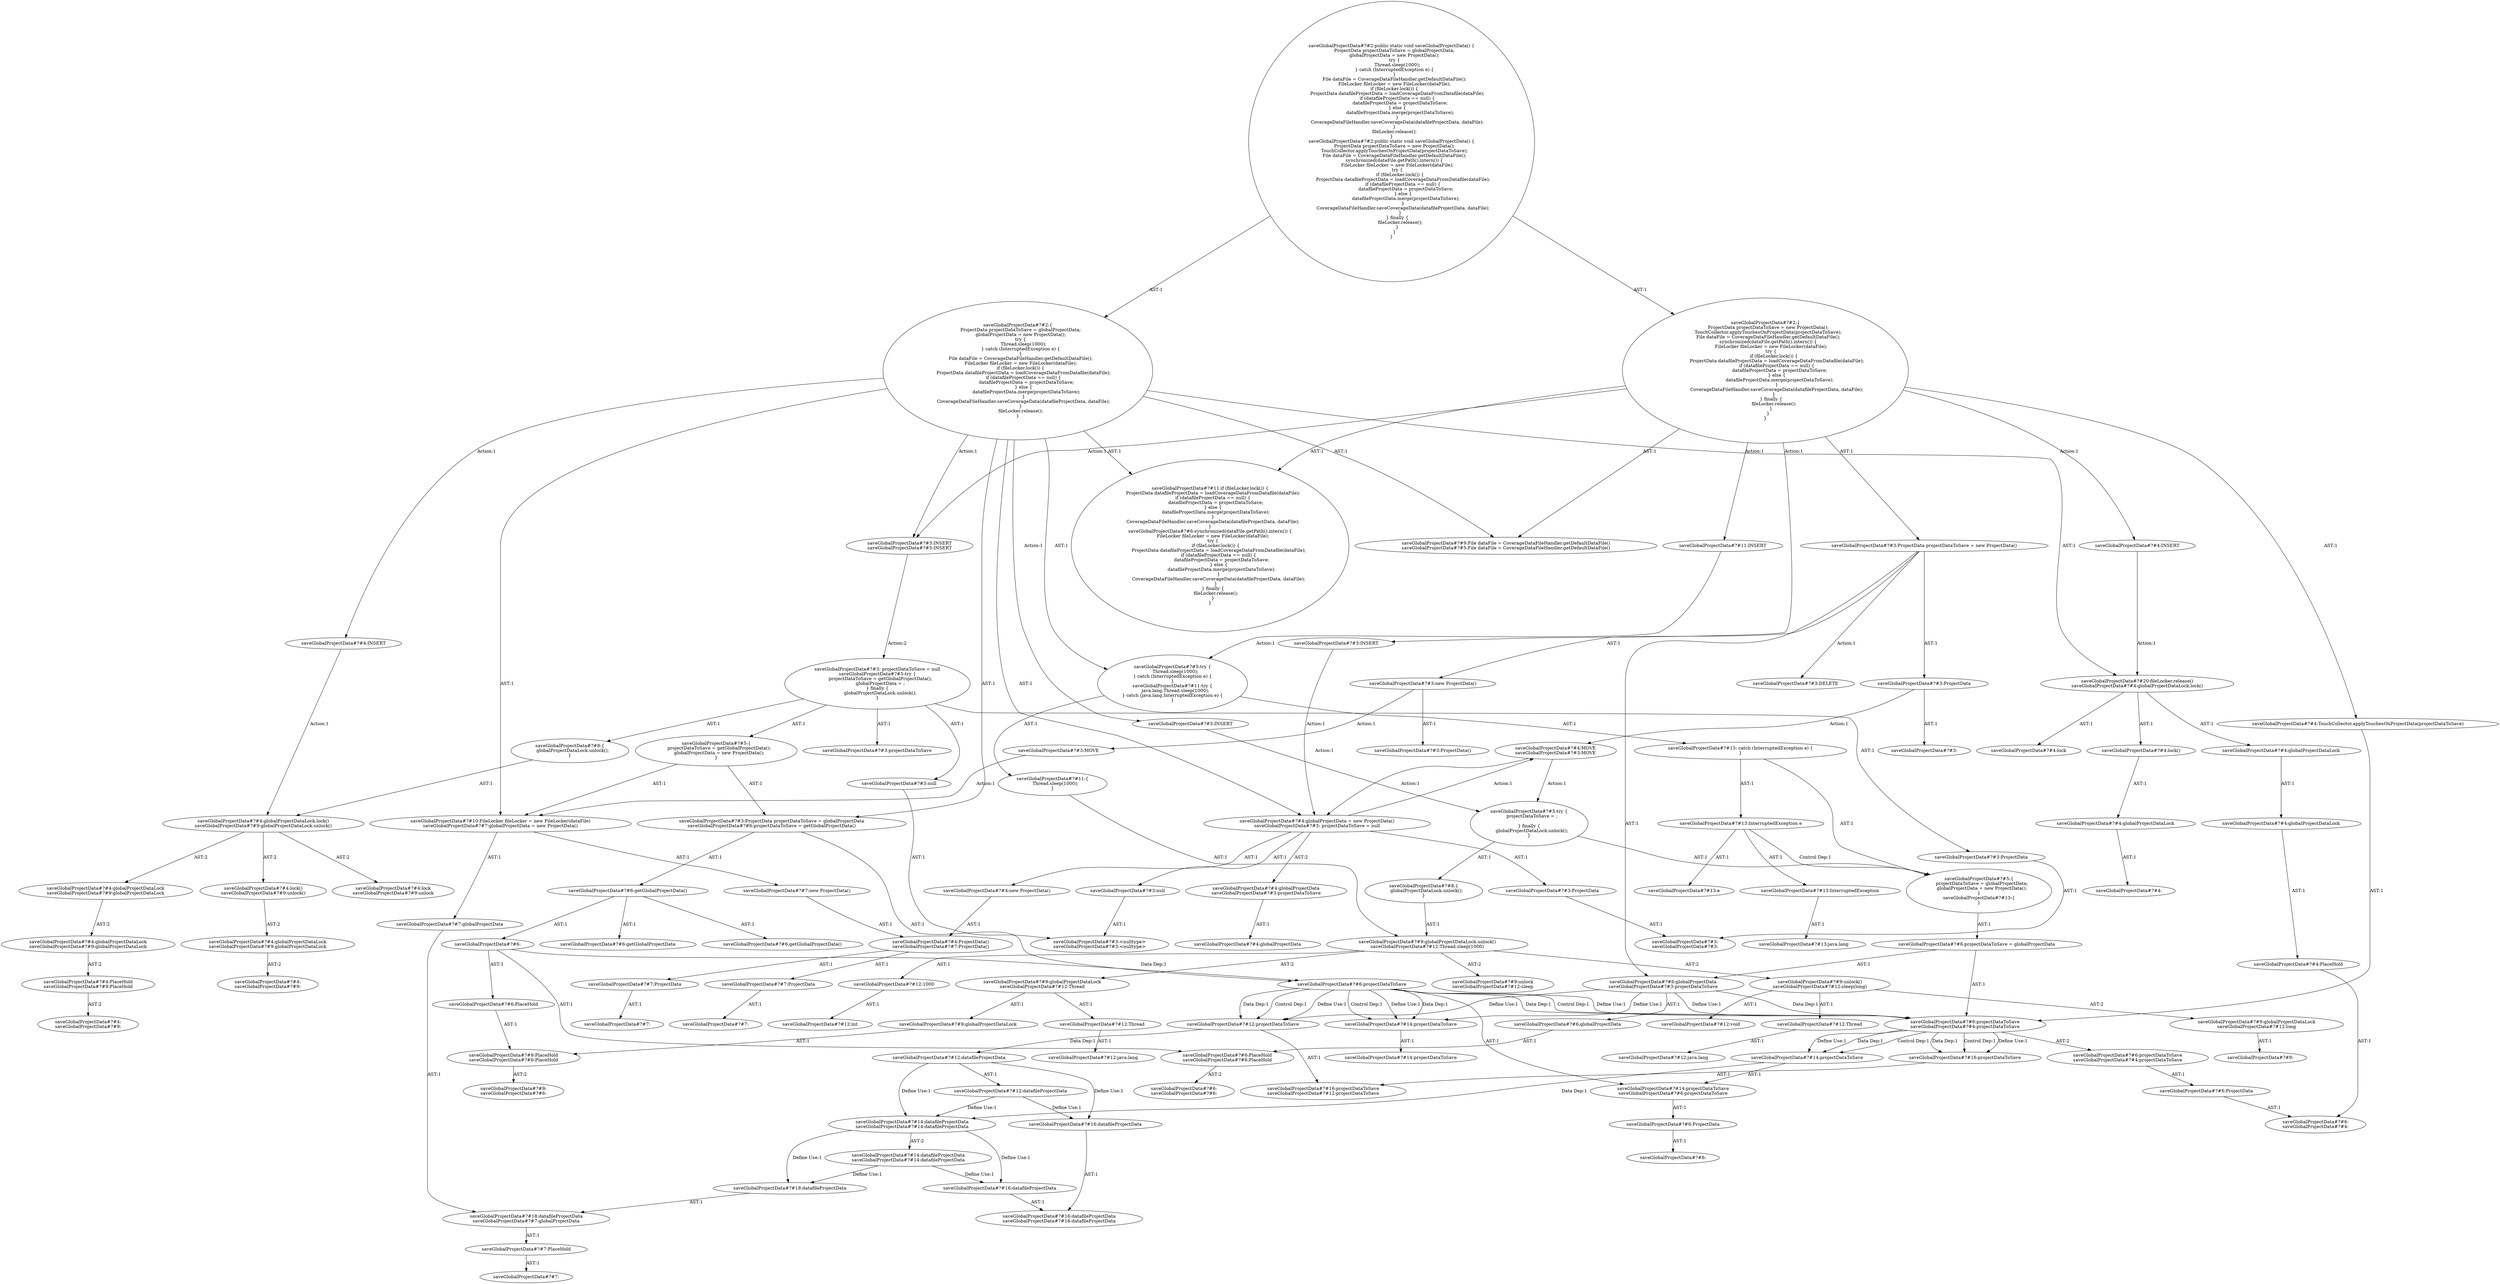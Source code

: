 digraph "Pattern" {
0 [label="saveGlobalProjectData#?#4:MOVE
saveGlobalProjectData#?#3:MOVE" shape=ellipse]
1 [label="saveGlobalProjectData#?#4:globalProjectData = new ProjectData()
saveGlobalProjectData#?#3: projectDataToSave = null" shape=ellipse]
2 [label="saveGlobalProjectData#?#2:\{
    ProjectData projectDataToSave = globalProjectData;
    globalProjectData = new ProjectData();
    try \{
        Thread.sleep(1000);
    \} catch (InterruptedException e) \{
    \}
    File dataFile = CoverageDataFileHandler.getDefaultDataFile();
    FileLocker fileLocker = new FileLocker(dataFile);
    if (fileLocker.lock()) \{
        ProjectData datafileProjectData = loadCoverageDataFromDatafile(dataFile);
        if (datafileProjectData == null) \{
            datafileProjectData = projectDataToSave;
        \} else \{
            datafileProjectData.merge(projectDataToSave);
        \}
        CoverageDataFileHandler.saveCoverageData(datafileProjectData, dataFile);
    \}
    fileLocker.release();
\}" shape=ellipse]
3 [label="saveGlobalProjectData#?#2:public static void saveGlobalProjectData() \{
    ProjectData projectDataToSave = globalProjectData;
    globalProjectData = new ProjectData();
    try \{
        Thread.sleep(1000);
    \} catch (InterruptedException e) \{
    \}
    File dataFile = CoverageDataFileHandler.getDefaultDataFile();
    FileLocker fileLocker = new FileLocker(dataFile);
    if (fileLocker.lock()) \{
        ProjectData datafileProjectData = loadCoverageDataFromDatafile(dataFile);
        if (datafileProjectData == null) \{
            datafileProjectData = projectDataToSave;
        \} else \{
            datafileProjectData.merge(projectDataToSave);
        \}
        CoverageDataFileHandler.saveCoverageData(datafileProjectData, dataFile);
    \}
    fileLocker.release();
\}
saveGlobalProjectData#?#2:public static void saveGlobalProjectData() \{
    ProjectData projectDataToSave = new ProjectData();
    TouchCollector.applyTouchesOnProjectData(projectDataToSave);
    File dataFile = CoverageDataFileHandler.getDefaultDataFile();
    synchronized(dataFile.getPath().intern()) \{
        FileLocker fileLocker = new FileLocker(dataFile);
        try \{
            if (fileLocker.lock()) \{
                ProjectData datafileProjectData = loadCoverageDataFromDatafile(dataFile);
                if (datafileProjectData == null) \{
                    datafileProjectData = projectDataToSave;
                \} else \{
                    datafileProjectData.merge(projectDataToSave);
                \}
                CoverageDataFileHandler.saveCoverageData(datafileProjectData, dataFile);
            \}
        \} finally \{
            fileLocker.release();
        \}
    \}
\}" shape=ellipse]
4 [label="saveGlobalProjectData#?#3:ProjectData projectDataToSave = globalProjectData
saveGlobalProjectData#?#6:projectDataToSave = getGlobalProjectData()" shape=ellipse]
5 [label="saveGlobalProjectData#?#5:try \{
    Thread.sleep(1000);
\} catch (InterruptedException e) \{
\}
saveGlobalProjectData#?#11:try \{
    java.lang.Thread.sleep(1000);
\} catch (java.lang.InterruptedException e) \{
\}" shape=ellipse]
6 [label="saveGlobalProjectData#?#9:File dataFile = CoverageDataFileHandler.getDefaultDataFile()
saveGlobalProjectData#?#5:File dataFile = CoverageDataFileHandler.getDefaultDataFile()" shape=ellipse]
7 [label="saveGlobalProjectData#?#10:FileLocker fileLocker = new FileLocker(dataFile)
saveGlobalProjectData#?#7:globalProjectData = new ProjectData()" shape=ellipse]
8 [label="saveGlobalProjectData#?#11:if (fileLocker.lock()) \{
    ProjectData datafileProjectData = loadCoverageDataFromDatafile(dataFile);
    if (datafileProjectData == null) \{
        datafileProjectData = projectDataToSave;
    \} else \{
        datafileProjectData.merge(projectDataToSave);
    \}
    CoverageDataFileHandler.saveCoverageData(datafileProjectData, dataFile);
\}
saveGlobalProjectData#?#6:synchronized(dataFile.getPath().intern()) \{
    FileLocker fileLocker = new FileLocker(dataFile);
    try \{
        if (fileLocker.lock()) \{
            ProjectData datafileProjectData = loadCoverageDataFromDatafile(dataFile);
            if (datafileProjectData == null) \{
                datafileProjectData = projectDataToSave;
            \} else \{
                datafileProjectData.merge(projectDataToSave);
            \}
            CoverageDataFileHandler.saveCoverageData(datafileProjectData, dataFile);
        \}
    \} finally \{
        fileLocker.release();
    \}
\}" shape=ellipse]
9 [label="saveGlobalProjectData#?#20:fileLocker.release()
saveGlobalProjectData#?#4:globalProjectDataLock.lock()" shape=ellipse]
10 [label="saveGlobalProjectData#?#3:INSERT
saveGlobalProjectData#?#5:INSERT" shape=ellipse]
11 [label="saveGlobalProjectData#?#3: projectDataToSave = null
saveGlobalProjectData#?#5:try \{
    projectDataToSave = getGlobalProjectData();
    globalProjectData = ;
\} finally \{
    globalProjectDataLock.unlock();
\}" shape=ellipse]
12 [label="saveGlobalProjectData#?#3:projectDataToSave" shape=ellipse]
13 [label="saveGlobalProjectData#?#3:ProjectData" shape=ellipse]
14 [label="saveGlobalProjectData#?#3:
saveGlobalProjectData#?#3:" shape=ellipse]
15 [label="saveGlobalProjectData#?#3:null" shape=ellipse]
16 [label="saveGlobalProjectData#?#3:<nulltype>
saveGlobalProjectData#?#3:<nulltype>" shape=ellipse]
17 [label="saveGlobalProjectData#?#4:INSERT" shape=ellipse]
18 [label="saveGlobalProjectData#?#4:globalProjectDataLock.lock()
saveGlobalProjectData#?#9:globalProjectDataLock.unlock()" shape=ellipse]
19 [label="saveGlobalProjectData#?#4:lock
saveGlobalProjectData#?#9:unlock" shape=ellipse]
20 [label="saveGlobalProjectData#?#4:globalProjectDataLock
saveGlobalProjectData#?#9:globalProjectDataLock" shape=ellipse]
21 [label="saveGlobalProjectData#?#4:globalProjectDataLock
saveGlobalProjectData#?#9:globalProjectDataLock" shape=ellipse]
22 [label="saveGlobalProjectData#?#4:PlaceHold
saveGlobalProjectData#?#9:PlaceHold" shape=ellipse]
23 [label="saveGlobalProjectData#?#4:
saveGlobalProjectData#?#9:" shape=ellipse]
24 [label="saveGlobalProjectData#?#4:lock()
saveGlobalProjectData#?#9:unlock()" shape=ellipse]
25 [label="saveGlobalProjectData#?#4:globalProjectDataLock
saveGlobalProjectData#?#9:globalProjectDataLock" shape=ellipse]
26 [label="saveGlobalProjectData#?#4:
saveGlobalProjectData#?#9:" shape=ellipse]
27 [label="saveGlobalProjectData#?#5:INSERT" shape=ellipse]
28 [label="saveGlobalProjectData#?#5:try \{
    projectDataToSave = ;

\} finally \{
    globalProjectDataLock.unlock();
\}" shape=ellipse]
29 [label="saveGlobalProjectData#?#5:\{
    projectDataToSave = globalProjectData;
    globalProjectData = new ProjectData();
\}
saveGlobalProjectData#?#13:\{
\}" shape=ellipse]
30 [label="saveGlobalProjectData#?#6:projectDataToSave = globalProjectData" shape=ellipse]
31 [label="saveGlobalProjectData#?#6:projectDataToSave
saveGlobalProjectData#?#4:projectDataToSave" shape=ellipse]
32 [label="saveGlobalProjectData#?#6:projectDataToSave
saveGlobalProjectData#?#4:projectDataToSave" shape=ellipse]
33 [label="saveGlobalProjectData#?#6:ProjectData" shape=ellipse]
34 [label="saveGlobalProjectData#?#6:
saveGlobalProjectData#?#4:" shape=ellipse]
35 [label="saveGlobalProjectData#?#14:projectDataToSave" shape=ellipse]
36 [label="saveGlobalProjectData#?#14:projectDataToSave
saveGlobalProjectData#?#6:projectDataToSave" shape=ellipse]
37 [label="saveGlobalProjectData#?#14:datafileProjectData
saveGlobalProjectData#?#14:datafileProjectData" shape=ellipse]
38 [label="saveGlobalProjectData#?#14:datafileProjectData
saveGlobalProjectData#?#14:datafileProjectData" shape=ellipse]
39 [label="saveGlobalProjectData#?#16:datafileProjectData" shape=ellipse]
40 [label="saveGlobalProjectData#?#16:datafileProjectData
saveGlobalProjectData#?#16:datafileProjectData" shape=ellipse]
41 [label="saveGlobalProjectData#?#18:datafileProjectData" shape=ellipse]
42 [label="saveGlobalProjectData#?#18:datafileProjectData
saveGlobalProjectData#?#7:globalProjectData" shape=ellipse]
43 [label="saveGlobalProjectData#?#16:projectDataToSave" shape=ellipse]
44 [label="saveGlobalProjectData#?#16:projectDataToSave
saveGlobalProjectData#?#12:projectDataToSave" shape=ellipse]
45 [label="saveGlobalProjectData#?#6:globalProjectData
saveGlobalProjectData#?#3:projectDataToSave" shape=ellipse]
46 [label="saveGlobalProjectData#?#6:globalProjectData" shape=ellipse]
47 [label="saveGlobalProjectData#?#6:PlaceHold
saveGlobalProjectData#?#6:PlaceHold" shape=ellipse]
48 [label="saveGlobalProjectData#?#6:
saveGlobalProjectData#?#6:" shape=ellipse]
49 [label="saveGlobalProjectData#?#8:\{
    globalProjectDataLock.unlock();
\}" shape=ellipse]
50 [label="saveGlobalProjectData#?#9:globalProjectDataLock.unlock()
saveGlobalProjectData#?#12:Thread.sleep(1000)" shape=ellipse]
51 [label="saveGlobalProjectData#?#9:unlock
saveGlobalProjectData#?#12:sleep" shape=ellipse]
52 [label="saveGlobalProjectData#?#9:globalProjectDataLock
saveGlobalProjectData#?#12:Thread" shape=ellipse]
53 [label="saveGlobalProjectData#?#9:globalProjectDataLock" shape=ellipse]
54 [label="saveGlobalProjectData#?#9:PlaceHold
saveGlobalProjectData#?#6:PlaceHold" shape=ellipse]
55 [label="saveGlobalProjectData#?#9:
saveGlobalProjectData#?#6:" shape=ellipse]
56 [label="saveGlobalProjectData#?#9:unlock()
saveGlobalProjectData#?#12:sleep(long)" shape=ellipse]
57 [label="saveGlobalProjectData#?#9:globalProjectDataLock
saveGlobalProjectData#?#12:long" shape=ellipse]
58 [label="saveGlobalProjectData#?#9:" shape=ellipse]
59 [label="saveGlobalProjectData#?#4:globalProjectData
saveGlobalProjectData#?#3:projectDataToSave" shape=ellipse]
60 [label="saveGlobalProjectData#?#4:globalProjectData" shape=ellipse]
61 [label="saveGlobalProjectData#?#4:new ProjectData()" shape=ellipse]
62 [label="saveGlobalProjectData#?#4:ProjectData()
saveGlobalProjectData#?#7:ProjectData()" shape=ellipse]
63 [label="saveGlobalProjectData#?#6:projectDataToSave" shape=ellipse]
64 [label="saveGlobalProjectData#?#4:TouchCollector.applyTouchesOnProjectData(projectDataToSave)" shape=ellipse]
65 [label="saveGlobalProjectData#?#3:DELETE" shape=ellipse]
66 [label="saveGlobalProjectData#?#2:\{
    ProjectData projectDataToSave = new ProjectData();
    TouchCollector.applyTouchesOnProjectData(projectDataToSave);
    File dataFile = CoverageDataFileHandler.getDefaultDataFile();
    synchronized(dataFile.getPath().intern()) \{
        FileLocker fileLocker = new FileLocker(dataFile);
        try \{
            if (fileLocker.lock()) \{
                ProjectData datafileProjectData = loadCoverageDataFromDatafile(dataFile);
                if (datafileProjectData == null) \{
                    datafileProjectData = projectDataToSave;
                \} else \{
                    datafileProjectData.merge(projectDataToSave);
                \}
                CoverageDataFileHandler.saveCoverageData(datafileProjectData, dataFile);
            \}
        \} finally \{
            fileLocker.release();
        \}
    \}
\}" shape=ellipse]
67 [label="saveGlobalProjectData#?#3:INSERT" shape=ellipse]
68 [label="saveGlobalProjectData#?#7:globalProjectData" shape=ellipse]
69 [label="saveGlobalProjectData#?#3:null" shape=ellipse]
70 [label="saveGlobalProjectData#?#6:" shape=ellipse]
71 [label="saveGlobalProjectData#?#13: catch (InterruptedException e) \{
\}" shape=ellipse]
72 [label="saveGlobalProjectData#?#6:" shape=ellipse]
73 [label="saveGlobalProjectData#?#16:datafileProjectData" shape=ellipse]
74 [label="saveGlobalProjectData#?#3:new ProjectData()" shape=ellipse]
75 [label="saveGlobalProjectData#?#4:INSERT" shape=ellipse]
76 [label="saveGlobalProjectData#?#8:\{
    globalProjectDataLock.unlock();
\}" shape=ellipse]
77 [label="saveGlobalProjectData#?#7:" shape=ellipse]
78 [label="saveGlobalProjectData#?#4:globalProjectDataLock" shape=ellipse]
79 [label="saveGlobalProjectData#?#12:projectDataToSave" shape=ellipse]
80 [label="saveGlobalProjectData#?#7:new ProjectData()" shape=ellipse]
81 [label="saveGlobalProjectData#?#14:projectDataToSave" shape=ellipse]
82 [label="saveGlobalProjectData#?#4:" shape=ellipse]
83 [label="saveGlobalProjectData#?#12:datafileProjectData" shape=ellipse]
84 [label="saveGlobalProjectData#?#6:PlaceHold" shape=ellipse]
85 [label="saveGlobalProjectData#?#11:INSERT" shape=ellipse]
86 [label="saveGlobalProjectData#?#6:getGlobalProjectData()" shape=ellipse]
87 [label="saveGlobalProjectData#?#3:MOVE" shape=ellipse]
88 [label="saveGlobalProjectData#?#7:" shape=ellipse]
89 [label="saveGlobalProjectData#?#7:" shape=ellipse]
90 [label="saveGlobalProjectData#?#5:\{
    projectDataToSave = getGlobalProjectData();
    globalProjectData = new ProjectData();
\}" shape=ellipse]
91 [label="saveGlobalProjectData#?#11:\{
    Thread.sleep(1000);
\}" shape=ellipse]
92 [label="saveGlobalProjectData#?#3:" shape=ellipse]
93 [label="saveGlobalProjectData#?#12:1000" shape=ellipse]
94 [label="saveGlobalProjectData#?#4:lock" shape=ellipse]
95 [label="saveGlobalProjectData#?#6:getGlobalProjectData" shape=ellipse]
96 [label="saveGlobalProjectData#?#3:ProjectData" shape=ellipse]
97 [label="saveGlobalProjectData#?#6:ProjectData" shape=ellipse]
98 [label="saveGlobalProjectData#?#7:ProjectData" shape=ellipse]
99 [label="saveGlobalProjectData#?#7:ProjectData" shape=ellipse]
100 [label="saveGlobalProjectData#?#3:ProjectData" shape=ellipse]
101 [label="saveGlobalProjectData#?#4:lock()" shape=ellipse]
102 [label="saveGlobalProjectData#?#6:getGlobalProjectData()" shape=ellipse]
103 [label="saveGlobalProjectData#?#12:void" shape=ellipse]
104 [label="saveGlobalProjectData#?#3:ProjectData()" shape=ellipse]
105 [label="saveGlobalProjectData#?#12:java.lang" shape=ellipse]
106 [label="saveGlobalProjectData#?#12:java.lang" shape=ellipse]
107 [label="saveGlobalProjectData#?#13:java.lang" shape=ellipse]
108 [label="saveGlobalProjectData#?#4:globalProjectDataLock" shape=ellipse]
109 [label="saveGlobalProjectData#?#4:globalProjectDataLock" shape=ellipse]
110 [label="saveGlobalProjectData#?#13:InterruptedException" shape=ellipse]
111 [label="saveGlobalProjectData#?#3:ProjectData projectDataToSave = new ProjectData()" shape=ellipse]
112 [label="saveGlobalProjectData#?#14:projectDataToSave" shape=ellipse]
113 [label="saveGlobalProjectData#?#13:InterruptedException e" shape=ellipse]
114 [label="saveGlobalProjectData#?#13:e" shape=ellipse]
115 [label="saveGlobalProjectData#?#12:datafileProjectData" shape=ellipse]
116 [label="saveGlobalProjectData#?#12:Thread" shape=ellipse]
117 [label="saveGlobalProjectData#?#12:Thread" shape=ellipse]
118 [label="saveGlobalProjectData#?#12:int" shape=ellipse]
119 [label="saveGlobalProjectData#?#4:PlaceHold" shape=ellipse]
120 [label="saveGlobalProjectData#?#7:PlaceHold" shape=ellipse]
0 -> 28 [label="Action:1"];
0 -> 1 [label="Action:1"];
1 -> 0 [label="Action:1"];
1 -> 59 [label="AST:2"];
1 -> 61 [label="AST:1"];
1 -> 69 [label="AST:1"];
1 -> 96 [label="AST:1"];
2 -> 1 [label="AST:1"];
2 -> 4 [label="AST:1"];
2 -> 5 [label="AST:1"];
2 -> 6 [label="AST:1"];
2 -> 7 [label="AST:1"];
2 -> 8 [label="AST:1"];
2 -> 9 [label="AST:1"];
2 -> 10 [label="Action:1"];
2 -> 17 [label="Action:1"];
2 -> 27 [label="Action:1"];
3 -> 2 [label="AST:1"];
3 -> 66 [label="AST:1"];
4 -> 63 [label="AST:1"];
4 -> 86 [label="AST:1"];
5 -> 71 [label="AST:1"];
5 -> 91 [label="AST:1"];
7 -> 68 [label="AST:1"];
7 -> 80 [label="AST:1"];
9 -> 78 [label="AST:1"];
9 -> 94 [label="AST:1"];
9 -> 101 [label="AST:1"];
10 -> 11 [label="Action:2"];
11 -> 12 [label="AST:1"];
11 -> 13 [label="AST:1"];
11 -> 15 [label="AST:1"];
11 -> 76 [label="AST:1"];
11 -> 90 [label="AST:1"];
13 -> 14 [label="AST:1"];
15 -> 16 [label="AST:1"];
17 -> 18 [label="Action:1"];
18 -> 19 [label="AST:2"];
18 -> 20 [label="AST:2"];
18 -> 24 [label="AST:2"];
20 -> 21 [label="AST:2"];
21 -> 22 [label="AST:2"];
22 -> 23 [label="AST:2"];
24 -> 25 [label="AST:2"];
25 -> 26 [label="AST:2"];
27 -> 28 [label="Action:1"];
28 -> 29 [label="AST:1"];
28 -> 49 [label="AST:1"];
29 -> 30 [label="AST:1"];
30 -> 31 [label="AST:1"];
30 -> 45 [label="AST:1"];
31 -> 32 [label="AST:2"];
31 -> 35 [label="Define Use:1"];
31 -> 35 [label="Data Dep:1"];
31 -> 35 [label="Control Dep:1"];
31 -> 43 [label="Define Use:1"];
31 -> 43 [label="Data Dep:1"];
31 -> 43 [label="Control Dep:1"];
32 -> 33 [label="AST:1"];
33 -> 34 [label="AST:1"];
35 -> 36 [label="AST:1"];
35 -> 37 [label="Data Dep:1"];
36 -> 97 [label="AST:1"];
37 -> 38 [label="AST:2"];
37 -> 39 [label="Define Use:1"];
37 -> 41 [label="Define Use:1"];
38 -> 39 [label="Define Use:1"];
38 -> 41 [label="Define Use:1"];
39 -> 40 [label="AST:1"];
41 -> 42 [label="AST:1"];
42 -> 120 [label="AST:1"];
43 -> 44 [label="AST:1"];
45 -> 31 [label="Data Dep:1"];
45 -> 46 [label="AST:1"];
45 -> 31 [label="Define Use:1"];
45 -> 79 [label="Define Use:1"];
45 -> 81 [label="Define Use:1"];
46 -> 47 [label="AST:1"];
47 -> 48 [label="AST:2"];
49 -> 50 [label="AST:1"];
50 -> 51 [label="AST:2"];
50 -> 52 [label="AST:2"];
50 -> 56 [label="AST:2"];
50 -> 93 [label="AST:1"];
52 -> 53 [label="AST:1"];
52 -> 116 [label="AST:1"];
53 -> 54 [label="AST:1"];
54 -> 55 [label="AST:2"];
56 -> 57 [label="AST:2"];
56 -> 103 [label="AST:1"];
56 -> 117 [label="AST:1"];
57 -> 58 [label="AST:1"];
59 -> 60 [label="AST:1"];
61 -> 62 [label="AST:1"];
62 -> 98 [label="AST:1"];
62 -> 99 [label="AST:1"];
63 -> 36 [label="AST:1"];
63 -> 31 [label="Define Use:1"];
63 -> 31 [label="Data Dep:1"];
63 -> 31 [label="Control Dep:1"];
63 -> 79 [label="Define Use:1"];
63 -> 79 [label="Data Dep:1"];
63 -> 79 [label="Control Dep:1"];
63 -> 81 [label="Define Use:1"];
63 -> 81 [label="Data Dep:1"];
63 -> 81 [label="Control Dep:1"];
64 -> 31 [label="AST:1"];
66 -> 64 [label="AST:1"];
66 -> 111 [label="AST:1"];
66 -> 6 [label="AST:1"];
66 -> 8 [label="AST:1"];
66 -> 67 [label="Action:1"];
66 -> 75 [label="Action:1"];
66 -> 10 [label="Action:1"];
66 -> 85 [label="Action:1"];
67 -> 1 [label="Action:1"];
68 -> 42 [label="AST:1"];
69 -> 16 [label="AST:1"];
70 -> 63 [label="Data Dep:1"];
70 -> 47 [label="AST:1"];
70 -> 84 [label="AST:1"];
71 -> 113 [label="AST:1"];
71 -> 29 [label="AST:1"];
73 -> 40 [label="AST:1"];
74 -> 104 [label="AST:1"];
74 -> 87 [label="Action:1"];
75 -> 9 [label="Action:1"];
76 -> 18 [label="AST:1"];
78 -> 108 [label="AST:1"];
79 -> 44 [label="AST:1"];
79 -> 83 [label="Data Dep:1"];
80 -> 62 [label="AST:1"];
81 -> 112 [label="AST:1"];
83 -> 73 [label="Define Use:1"];
83 -> 115 [label="AST:1"];
83 -> 37 [label="Define Use:1"];
84 -> 54 [label="AST:1"];
85 -> 5 [label="Action:1"];
86 -> 70 [label="AST:1"];
86 -> 95 [label="AST:1"];
86 -> 102 [label="AST:1"];
87 -> 7 [label="Action:1"];
90 -> 4 [label="AST:1"];
90 -> 7 [label="AST:1"];
91 -> 50 [label="AST:1"];
93 -> 118 [label="AST:1"];
96 -> 14 [label="AST:1"];
97 -> 72 [label="AST:1"];
98 -> 88 [label="AST:1"];
99 -> 89 [label="AST:1"];
100 -> 92 [label="AST:1"];
100 -> 0 [label="Action:1"];
101 -> 109 [label="AST:1"];
108 -> 119 [label="AST:1"];
109 -> 82 [label="AST:1"];
110 -> 107 [label="AST:1"];
111 -> 65 [label="Action:1"];
111 -> 74 [label="AST:1"];
111 -> 100 [label="AST:1"];
111 -> 45 [label="AST:1"];
113 -> 110 [label="AST:1"];
113 -> 114 [label="AST:1"];
113 -> 29 [label="Control Dep:1"];
115 -> 73 [label="Define Use:1"];
115 -> 37 [label="Define Use:1"];
116 -> 105 [label="AST:1"];
117 -> 106 [label="AST:1"];
119 -> 34 [label="AST:1"];
120 -> 77 [label="AST:1"];
}